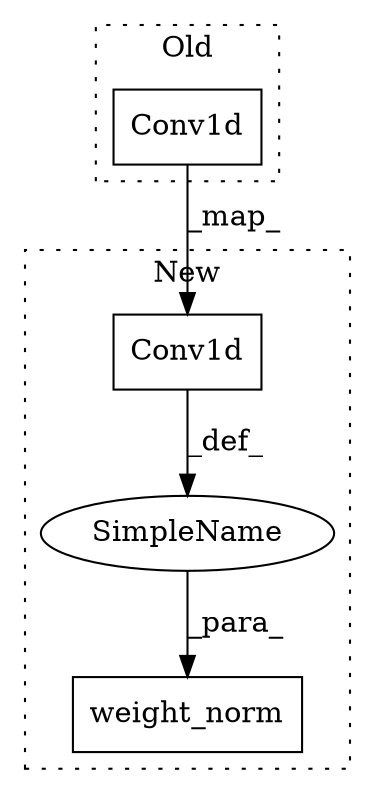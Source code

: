 digraph G {
subgraph cluster0 {
1 [label="Conv1d" a="32" s="2522,2578" l="7,1" shape="box"];
label = "Old";
style="dotted";
}
subgraph cluster1 {
2 [label="Conv1d" a="32" s="2971,3027" l="7,1" shape="box"];
3 [label="SimpleName" a="42" s="" l="" shape="ellipse"];
4 [label="weight_norm" a="32" s="2959,3028" l="12,1" shape="box"];
label = "New";
style="dotted";
}
1 -> 2 [label="_map_"];
2 -> 3 [label="_def_"];
3 -> 4 [label="_para_"];
}